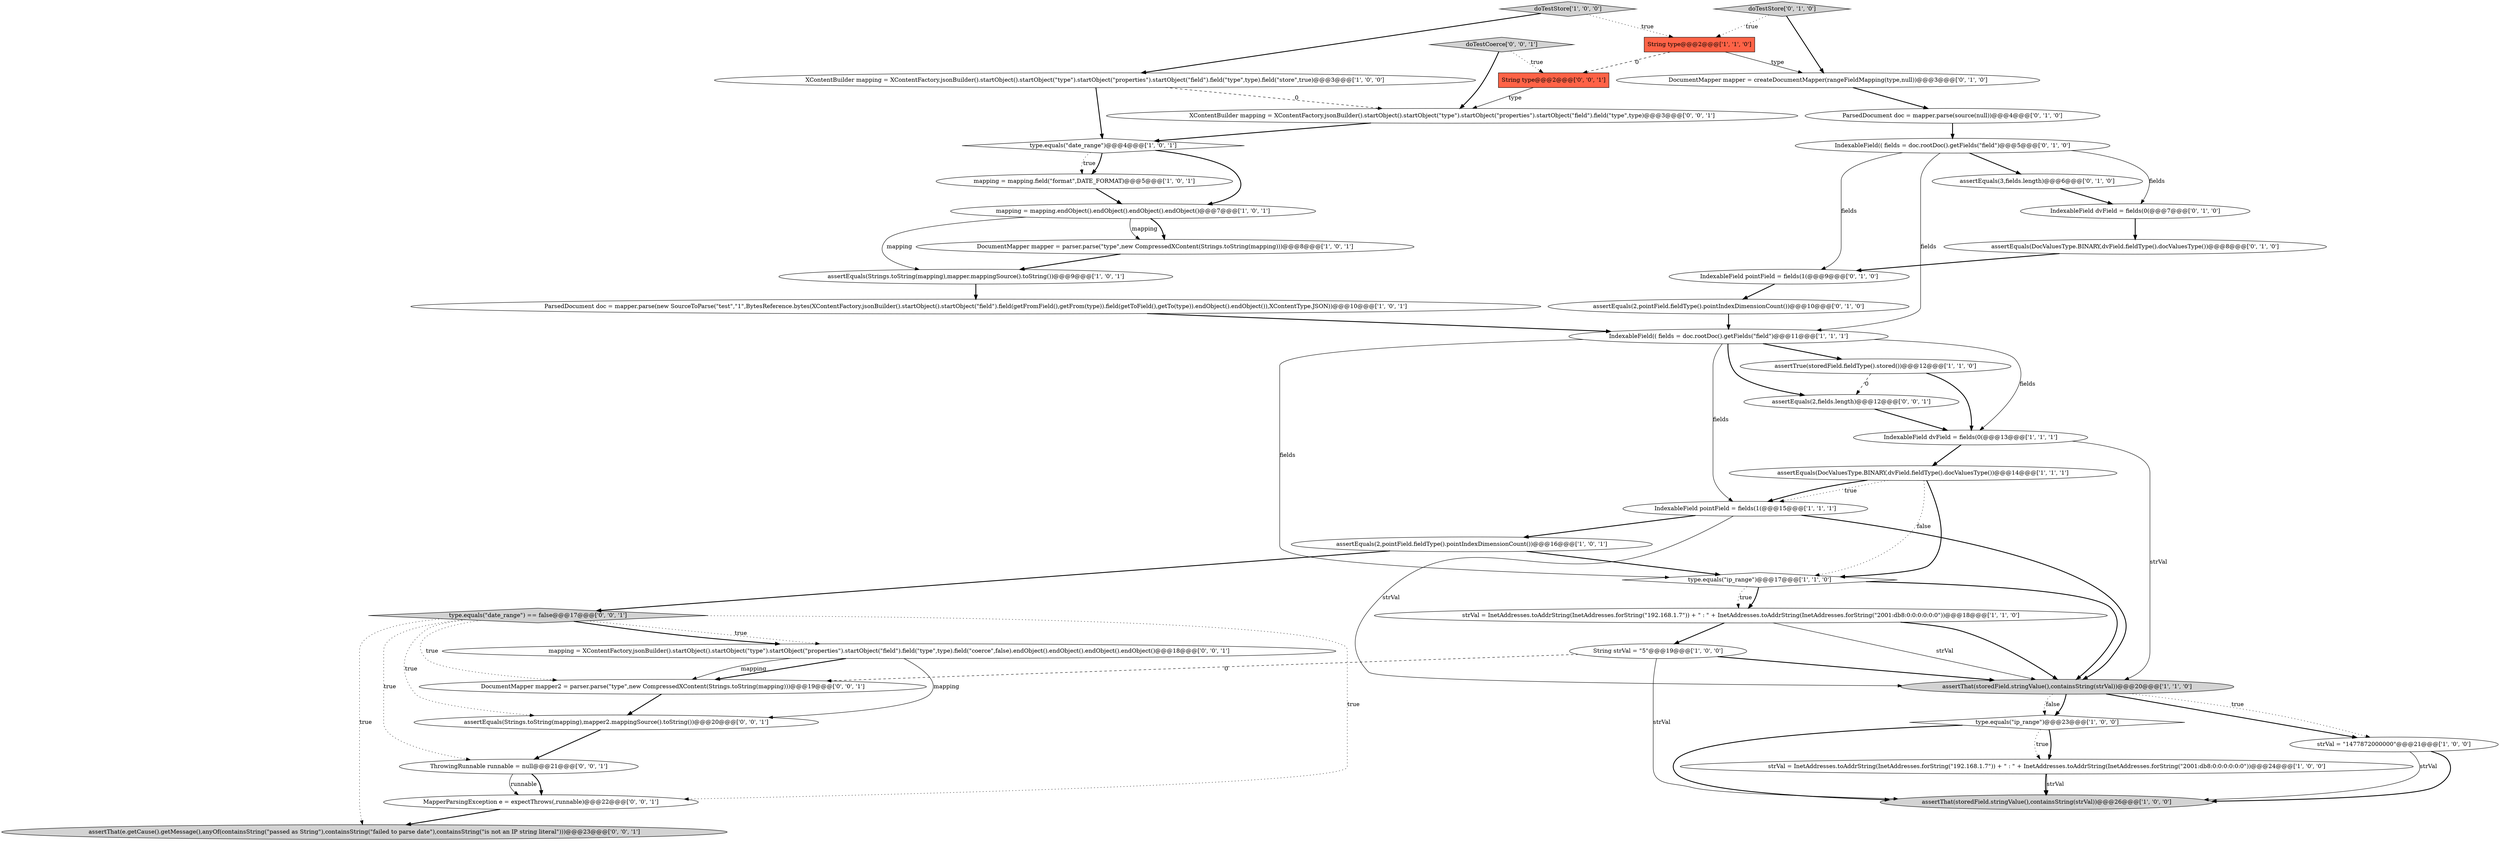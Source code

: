digraph {
6 [style = filled, label = "mapping = mapping.field(\"format\",DATE_FORMAT)@@@5@@@['1', '0', '1']", fillcolor = white, shape = ellipse image = "AAA0AAABBB1BBB"];
20 [style = filled, label = "IndexableField pointField = fields(1(@@@15@@@['1', '1', '1']", fillcolor = white, shape = ellipse image = "AAA0AAABBB1BBB"];
30 [style = filled, label = "assertEquals(DocValuesType.BINARY,dvField.fieldType().docValuesType())@@@8@@@['0', '1', '0']", fillcolor = white, shape = ellipse image = "AAA0AAABBB2BBB"];
39 [style = filled, label = "String type@@@2@@@['0', '0', '1']", fillcolor = tomato, shape = box image = "AAA0AAABBB3BBB"];
5 [style = filled, label = "assertEquals(Strings.toString(mapping),mapper.mappingSource().toString())@@@9@@@['1', '0', '1']", fillcolor = white, shape = ellipse image = "AAA0AAABBB1BBB"];
25 [style = filled, label = "assertEquals(3,fields.length)@@@6@@@['0', '1', '0']", fillcolor = white, shape = ellipse image = "AAA0AAABBB2BBB"];
17 [style = filled, label = "assertEquals(DocValuesType.BINARY,dvField.fieldType().docValuesType())@@@14@@@['1', '1', '1']", fillcolor = white, shape = ellipse image = "AAA0AAABBB1BBB"];
29 [style = filled, label = "IndexableField dvField = fields(0(@@@7@@@['0', '1', '0']", fillcolor = white, shape = ellipse image = "AAA0AAABBB2BBB"];
23 [style = filled, label = "DocumentMapper mapper = createDocumentMapper(rangeFieldMapping(type,null))@@@3@@@['0', '1', '0']", fillcolor = white, shape = ellipse image = "AAA0AAABBB2BBB"];
13 [style = filled, label = "mapping = mapping.endObject().endObject().endObject().endObject()@@@7@@@['1', '0', '1']", fillcolor = white, shape = ellipse image = "AAA0AAABBB1BBB"];
38 [style = filled, label = "assertEquals(Strings.toString(mapping),mapper2.mappingSource().toString())@@@20@@@['0', '0', '1']", fillcolor = white, shape = ellipse image = "AAA0AAABBB3BBB"];
41 [style = filled, label = "doTestCoerce['0', '0', '1']", fillcolor = lightgray, shape = diamond image = "AAA0AAABBB3BBB"];
16 [style = filled, label = "XContentBuilder mapping = XContentFactory.jsonBuilder().startObject().startObject(\"type\").startObject(\"properties\").startObject(\"field\").field(\"type\",type).field(\"store\",true)@@@3@@@['1', '0', '0']", fillcolor = white, shape = ellipse image = "AAA0AAABBB1BBB"];
3 [style = filled, label = "strVal = InetAddresses.toAddrString(InetAddresses.forString(\"192.168.1.7\")) + \" : \" + InetAddresses.toAddrString(InetAddresses.forString(\"2001:db8:0:0:0:0:0:0\"))@@@18@@@['1', '1', '0']", fillcolor = white, shape = ellipse image = "AAA0AAABBB1BBB"];
31 [style = filled, label = "ParsedDocument doc = mapper.parse(source(null))@@@4@@@['0', '1', '0']", fillcolor = white, shape = ellipse image = "AAA0AAABBB2BBB"];
0 [style = filled, label = "assertEquals(2,pointField.fieldType().pointIndexDimensionCount())@@@16@@@['1', '0', '1']", fillcolor = white, shape = ellipse image = "AAA0AAABBB1BBB"];
37 [style = filled, label = "XContentBuilder mapping = XContentFactory.jsonBuilder().startObject().startObject(\"type\").startObject(\"properties\").startObject(\"field\").field(\"type\",type)@@@3@@@['0', '0', '1']", fillcolor = white, shape = ellipse image = "AAA0AAABBB3BBB"];
34 [style = filled, label = "assertThat(e.getCause().getMessage(),anyOf(containsString(\"passed as String\"),containsString(\"failed to parse date\"),containsString(\"is not an IP string literal\")))@@@23@@@['0', '0', '1']", fillcolor = lightgray, shape = ellipse image = "AAA0AAABBB3BBB"];
40 [style = filled, label = "mapping = XContentFactory.jsonBuilder().startObject().startObject(\"type\").startObject(\"properties\").startObject(\"field\").field(\"type\",type).field(\"coerce\",false).endObject().endObject().endObject().endObject()@@@18@@@['0', '0', '1']", fillcolor = white, shape = ellipse image = "AAA0AAABBB3BBB"];
32 [style = filled, label = "assertEquals(2,fields.length)@@@12@@@['0', '0', '1']", fillcolor = white, shape = ellipse image = "AAA0AAABBB3BBB"];
26 [style = filled, label = "IndexableField pointField = fields(1(@@@9@@@['0', '1', '0']", fillcolor = white, shape = ellipse image = "AAA0AAABBB2BBB"];
11 [style = filled, label = "String type@@@2@@@['1', '1', '0']", fillcolor = tomato, shape = box image = "AAA0AAABBB1BBB"];
28 [style = filled, label = "doTestStore['0', '1', '0']", fillcolor = lightgray, shape = diamond image = "AAA0AAABBB2BBB"];
4 [style = filled, label = "strVal = InetAddresses.toAddrString(InetAddresses.forString(\"192.168.1.7\")) + \" : \" + InetAddresses.toAddrString(InetAddresses.forString(\"2001:db8:0:0:0:0:0:0\"))@@@24@@@['1', '0', '0']", fillcolor = white, shape = ellipse image = "AAA0AAABBB1BBB"];
10 [style = filled, label = "type.equals(\"ip_range\")@@@23@@@['1', '0', '0']", fillcolor = white, shape = diamond image = "AAA0AAABBB1BBB"];
19 [style = filled, label = "IndexableField dvField = fields(0(@@@13@@@['1', '1', '1']", fillcolor = white, shape = ellipse image = "AAA0AAABBB1BBB"];
12 [style = filled, label = "assertTrue(storedField.fieldType().stored())@@@12@@@['1', '1', '0']", fillcolor = white, shape = ellipse image = "AAA0AAABBB1BBB"];
8 [style = filled, label = "type.equals(\"ip_range\")@@@17@@@['1', '1', '0']", fillcolor = white, shape = diamond image = "AAA0AAABBB1BBB"];
35 [style = filled, label = "DocumentMapper mapper2 = parser.parse(\"type\",new CompressedXContent(Strings.toString(mapping)))@@@19@@@['0', '0', '1']", fillcolor = white, shape = ellipse image = "AAA0AAABBB3BBB"];
9 [style = filled, label = "DocumentMapper mapper = parser.parse(\"type\",new CompressedXContent(Strings.toString(mapping)))@@@8@@@['1', '0', '1']", fillcolor = white, shape = ellipse image = "AAA0AAABBB1BBB"];
22 [style = filled, label = "strVal = \"1477872000000\"@@@21@@@['1', '0', '0']", fillcolor = white, shape = ellipse image = "AAA0AAABBB1BBB"];
15 [style = filled, label = "ParsedDocument doc = mapper.parse(new SourceToParse(\"test\",\"1\",BytesReference.bytes(XContentFactory.jsonBuilder().startObject().startObject(\"field\").field(getFromField(),getFrom(type)).field(getToField(),getTo(type)).endObject().endObject()),XContentType.JSON))@@@10@@@['1', '0', '1']", fillcolor = white, shape = ellipse image = "AAA0AAABBB1BBB"];
18 [style = filled, label = "doTestStore['1', '0', '0']", fillcolor = lightgray, shape = diamond image = "AAA0AAABBB1BBB"];
33 [style = filled, label = "MapperParsingException e = expectThrows(,runnable)@@@22@@@['0', '0', '1']", fillcolor = white, shape = ellipse image = "AAA0AAABBB3BBB"];
24 [style = filled, label = "IndexableField(( fields = doc.rootDoc().getFields(\"field\")@@@5@@@['0', '1', '0']", fillcolor = white, shape = ellipse image = "AAA0AAABBB2BBB"];
2 [style = filled, label = "type.equals(\"date_range\")@@@4@@@['1', '0', '1']", fillcolor = white, shape = diamond image = "AAA0AAABBB1BBB"];
21 [style = filled, label = "assertThat(storedField.stringValue(),containsString(strVal))@@@26@@@['1', '0', '0']", fillcolor = lightgray, shape = ellipse image = "AAA0AAABBB1BBB"];
14 [style = filled, label = "String strVal = \"5\"@@@19@@@['1', '0', '0']", fillcolor = white, shape = ellipse image = "AAA0AAABBB1BBB"];
27 [style = filled, label = "assertEquals(2,pointField.fieldType().pointIndexDimensionCount())@@@10@@@['0', '1', '0']", fillcolor = white, shape = ellipse image = "AAA0AAABBB2BBB"];
36 [style = filled, label = "ThrowingRunnable runnable = null@@@21@@@['0', '0', '1']", fillcolor = white, shape = ellipse image = "AAA0AAABBB3BBB"];
7 [style = filled, label = "IndexableField(( fields = doc.rootDoc().getFields(\"field\")@@@11@@@['1', '1', '1']", fillcolor = white, shape = ellipse image = "AAA0AAABBB1BBB"];
42 [style = filled, label = "type.equals(\"date_range\") == false@@@17@@@['0', '0', '1']", fillcolor = lightgray, shape = diamond image = "AAA0AAABBB3BBB"];
1 [style = filled, label = "assertThat(storedField.stringValue(),containsString(strVal))@@@20@@@['1', '1', '0']", fillcolor = lightgray, shape = ellipse image = "AAA0AAABBB1BBB"];
24->26 [style = solid, label="fields"];
10->21 [style = bold, label=""];
38->36 [style = bold, label=""];
27->7 [style = bold, label=""];
33->34 [style = bold, label=""];
0->8 [style = bold, label=""];
37->2 [style = bold, label=""];
11->39 [style = dashed, label="0"];
20->1 [style = bold, label=""];
3->1 [style = bold, label=""];
18->11 [style = dotted, label="true"];
20->1 [style = solid, label="strVal"];
42->33 [style = dotted, label="true"];
42->40 [style = dotted, label="true"];
17->20 [style = dotted, label="true"];
7->20 [style = solid, label="fields"];
17->8 [style = bold, label=""];
13->9 [style = bold, label=""];
20->0 [style = bold, label=""];
1->22 [style = bold, label=""];
40->35 [style = bold, label=""];
4->21 [style = bold, label=""];
12->32 [style = dashed, label="0"];
19->1 [style = solid, label="strVal"];
30->26 [style = bold, label=""];
3->1 [style = solid, label="strVal"];
3->14 [style = bold, label=""];
1->10 [style = bold, label=""];
42->34 [style = dotted, label="true"];
40->38 [style = solid, label="mapping"];
41->39 [style = dotted, label="true"];
0->42 [style = bold, label=""];
15->7 [style = bold, label=""];
8->3 [style = bold, label=""];
16->2 [style = bold, label=""];
7->32 [style = bold, label=""];
7->12 [style = bold, label=""];
10->4 [style = bold, label=""];
42->40 [style = bold, label=""];
24->29 [style = solid, label="fields"];
12->19 [style = bold, label=""];
39->37 [style = solid, label="type"];
24->25 [style = bold, label=""];
22->21 [style = bold, label=""];
40->35 [style = solid, label="mapping"];
7->19 [style = solid, label="fields"];
22->21 [style = solid, label="strVal"];
16->37 [style = dashed, label="0"];
41->37 [style = bold, label=""];
14->21 [style = solid, label="strVal"];
11->23 [style = solid, label="type"];
2->13 [style = bold, label=""];
28->23 [style = bold, label=""];
1->10 [style = dotted, label="false"];
7->8 [style = solid, label="fields"];
17->20 [style = bold, label=""];
42->35 [style = dotted, label="true"];
14->35 [style = dashed, label="0"];
23->31 [style = bold, label=""];
8->1 [style = bold, label=""];
28->11 [style = dotted, label="true"];
19->17 [style = bold, label=""];
42->36 [style = dotted, label="true"];
18->16 [style = bold, label=""];
36->33 [style = bold, label=""];
2->6 [style = bold, label=""];
8->3 [style = dotted, label="true"];
9->5 [style = bold, label=""];
4->21 [style = solid, label="strVal"];
29->30 [style = bold, label=""];
17->8 [style = dotted, label="false"];
25->29 [style = bold, label=""];
1->22 [style = dotted, label="true"];
13->5 [style = solid, label="mapping"];
2->6 [style = dotted, label="true"];
6->13 [style = bold, label=""];
26->27 [style = bold, label=""];
14->1 [style = bold, label=""];
10->4 [style = dotted, label="true"];
35->38 [style = bold, label=""];
42->38 [style = dotted, label="true"];
13->9 [style = solid, label="mapping"];
24->7 [style = solid, label="fields"];
36->33 [style = solid, label="runnable"];
31->24 [style = bold, label=""];
32->19 [style = bold, label=""];
5->15 [style = bold, label=""];
}
